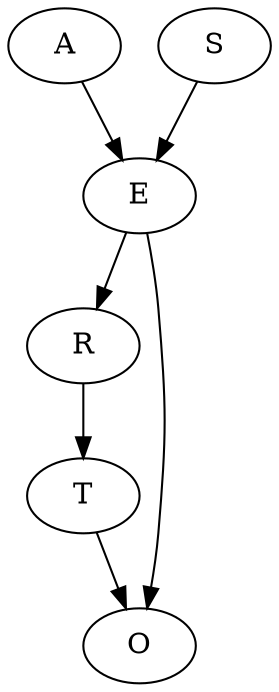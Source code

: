 digraph G {
    "R" -> "T";
    "E" -> "R";
    "A" -> "E";
    "S" -> "E";
    "T" -> "O";
    "E" -> "O";
}
